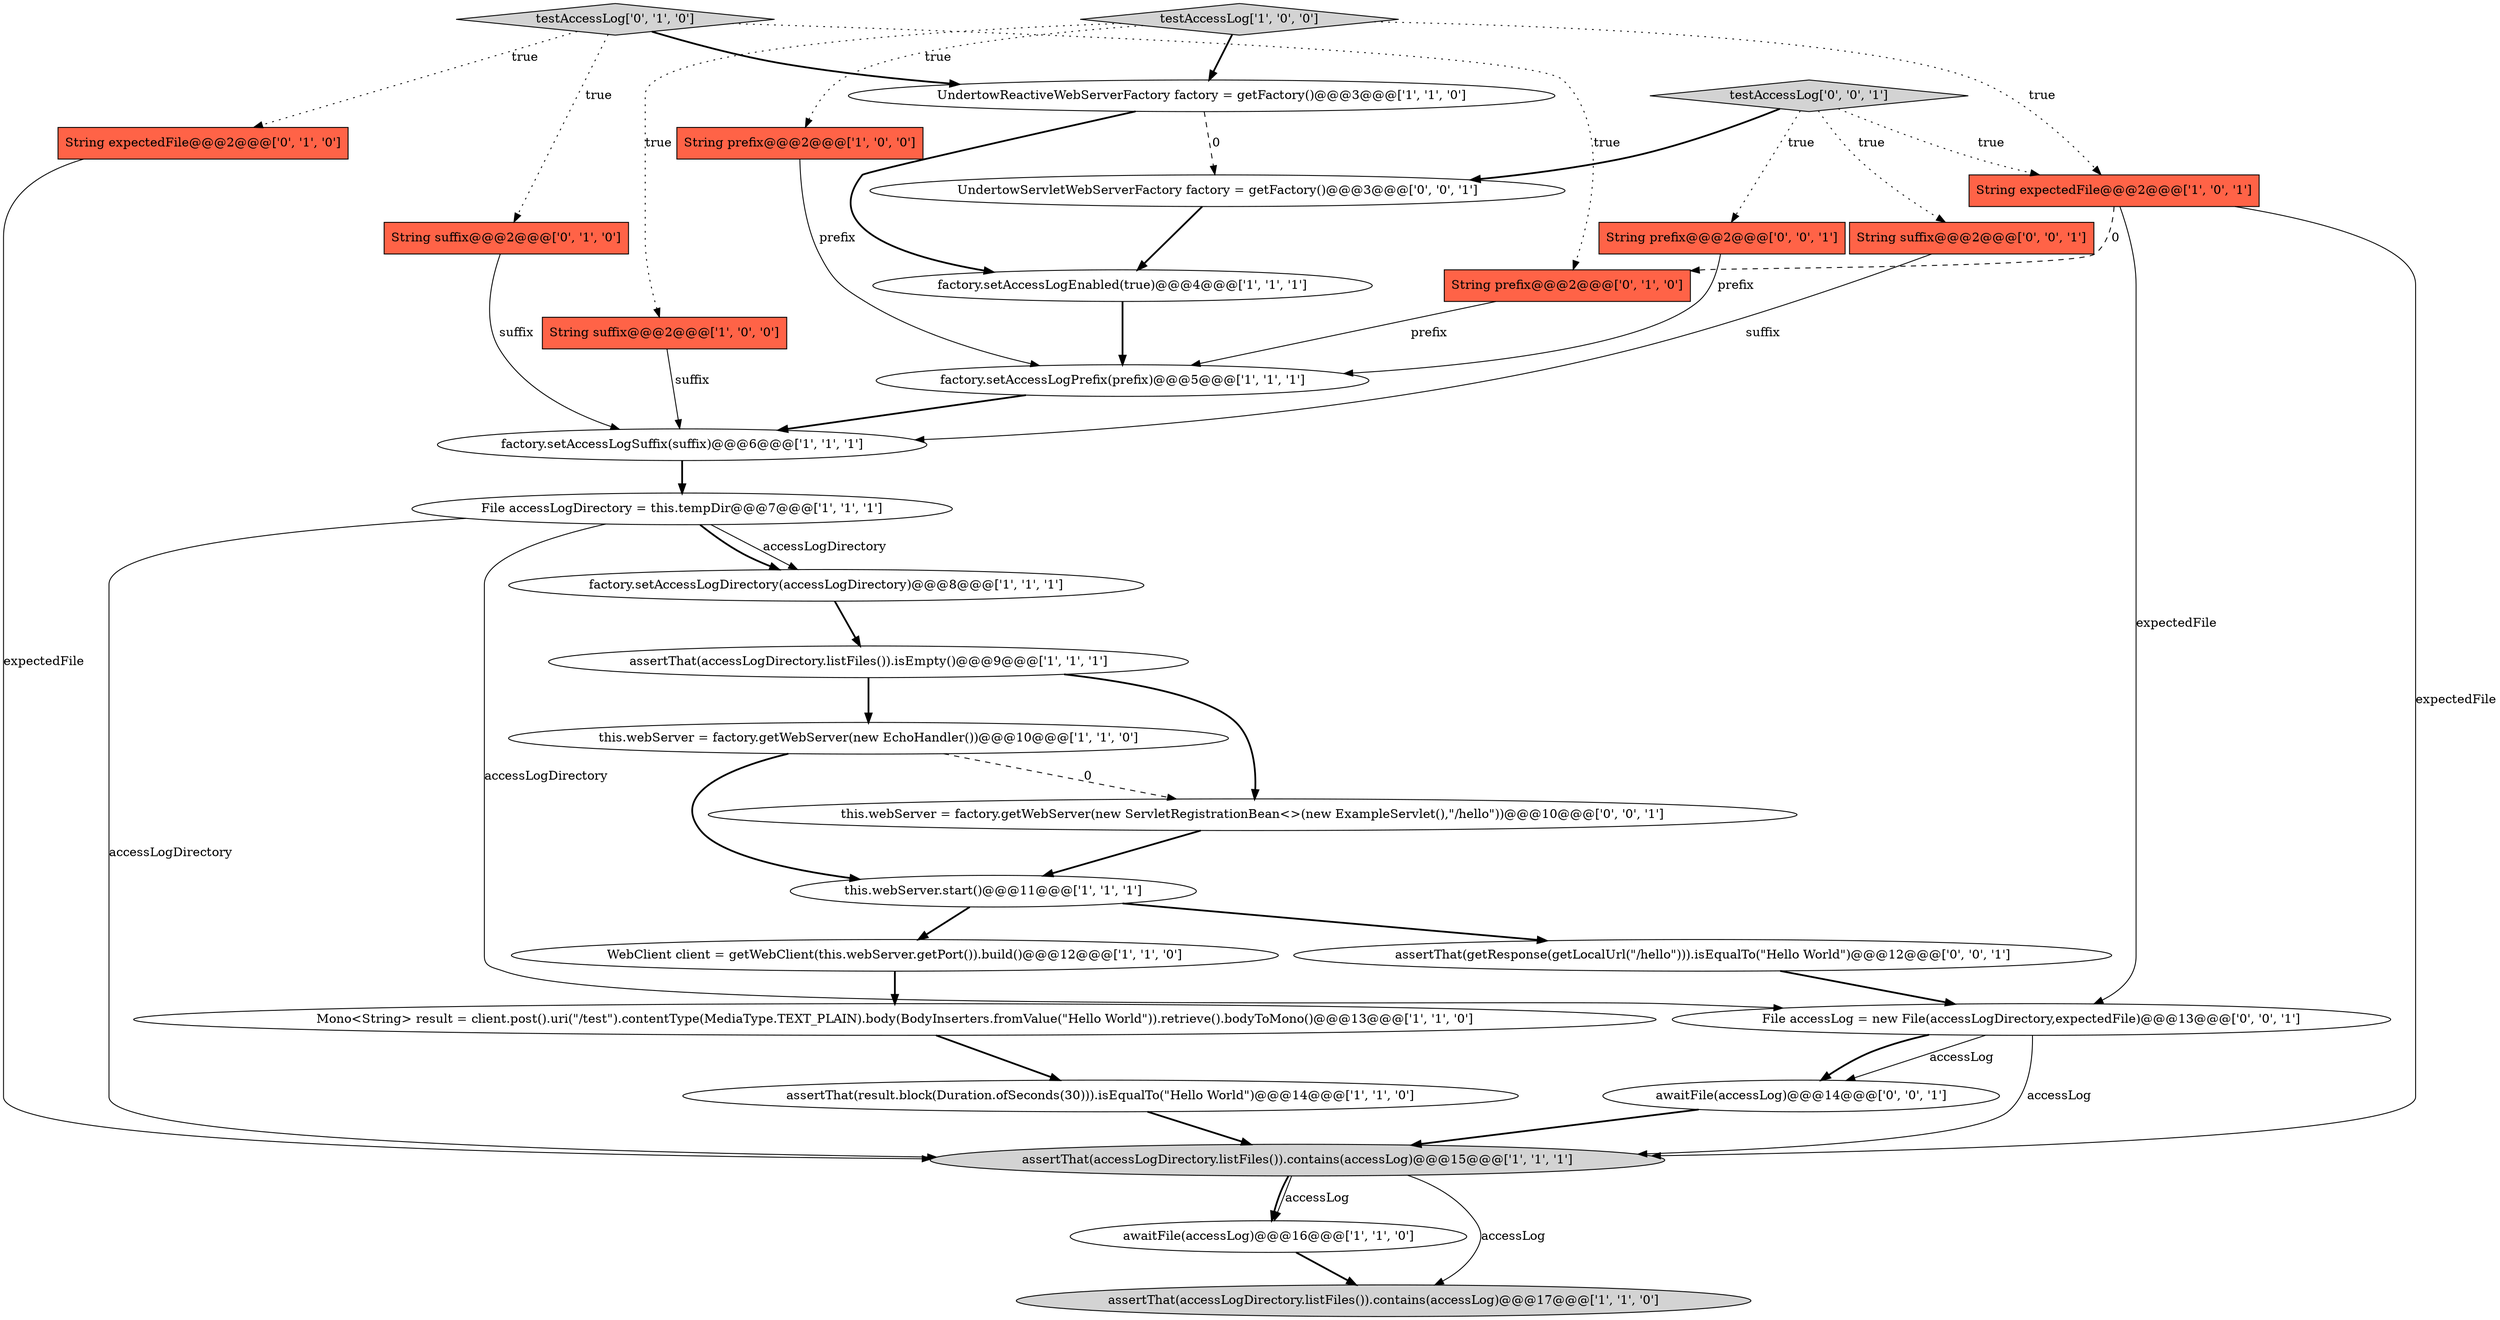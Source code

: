 digraph {
12 [style = filled, label = "factory.setAccessLogPrefix(prefix)@@@5@@@['1', '1', '1']", fillcolor = white, shape = ellipse image = "AAA0AAABBB1BBB"];
8 [style = filled, label = "String prefix@@@2@@@['1', '0', '0']", fillcolor = tomato, shape = box image = "AAA0AAABBB1BBB"];
9 [style = filled, label = "factory.setAccessLogEnabled(true)@@@4@@@['1', '1', '1']", fillcolor = white, shape = ellipse image = "AAA0AAABBB1BBB"];
19 [style = filled, label = "String expectedFile@@@2@@@['0', '1', '0']", fillcolor = tomato, shape = box image = "AAA0AAABBB2BBB"];
14 [style = filled, label = "String expectedFile@@@2@@@['1', '0', '1']", fillcolor = tomato, shape = box image = "AAA0AAABBB1BBB"];
13 [style = filled, label = "WebClient client = getWebClient(this.webServer.getPort()).build()@@@12@@@['1', '1', '0']", fillcolor = white, shape = ellipse image = "AAA0AAABBB1BBB"];
23 [style = filled, label = "String suffix@@@2@@@['0', '0', '1']", fillcolor = tomato, shape = box image = "AAA0AAABBB3BBB"];
26 [style = filled, label = "testAccessLog['0', '0', '1']", fillcolor = lightgray, shape = diamond image = "AAA0AAABBB3BBB"];
18 [style = filled, label = "awaitFile(accessLog)@@@16@@@['1', '1', '0']", fillcolor = white, shape = ellipse image = "AAA0AAABBB1BBB"];
0 [style = filled, label = "this.webServer.start()@@@11@@@['1', '1', '1']", fillcolor = white, shape = ellipse image = "AAA0AAABBB1BBB"];
30 [style = filled, label = "awaitFile(accessLog)@@@14@@@['0', '0', '1']", fillcolor = white, shape = ellipse image = "AAA0AAABBB3BBB"];
21 [style = filled, label = "String suffix@@@2@@@['0', '1', '0']", fillcolor = tomato, shape = box image = "AAA0AAABBB2BBB"];
20 [style = filled, label = "testAccessLog['0', '1', '0']", fillcolor = lightgray, shape = diamond image = "AAA0AAABBB2BBB"];
2 [style = filled, label = "String suffix@@@2@@@['1', '0', '0']", fillcolor = tomato, shape = box image = "AAA0AAABBB1BBB"];
7 [style = filled, label = "testAccessLog['1', '0', '0']", fillcolor = lightgray, shape = diamond image = "AAA0AAABBB1BBB"];
24 [style = filled, label = "File accessLog = new File(accessLogDirectory,expectedFile)@@@13@@@['0', '0', '1']", fillcolor = white, shape = ellipse image = "AAA0AAABBB3BBB"];
22 [style = filled, label = "String prefix@@@2@@@['0', '1', '0']", fillcolor = tomato, shape = box image = "AAA1AAABBB2BBB"];
6 [style = filled, label = "Mono<String> result = client.post().uri(\"/test\").contentType(MediaType.TEXT_PLAIN).body(BodyInserters.fromValue(\"Hello World\")).retrieve().bodyToMono()@@@13@@@['1', '1', '0']", fillcolor = white, shape = ellipse image = "AAA0AAABBB1BBB"];
3 [style = filled, label = "UndertowReactiveWebServerFactory factory = getFactory()@@@3@@@['1', '1', '0']", fillcolor = white, shape = ellipse image = "AAA0AAABBB1BBB"];
27 [style = filled, label = "assertThat(getResponse(getLocalUrl(\"/hello\"))).isEqualTo(\"Hello World\")@@@12@@@['0', '0', '1']", fillcolor = white, shape = ellipse image = "AAA0AAABBB3BBB"];
10 [style = filled, label = "factory.setAccessLogDirectory(accessLogDirectory)@@@8@@@['1', '1', '1']", fillcolor = white, shape = ellipse image = "AAA0AAABBB1BBB"];
28 [style = filled, label = "String prefix@@@2@@@['0', '0', '1']", fillcolor = tomato, shape = box image = "AAA0AAABBB3BBB"];
25 [style = filled, label = "this.webServer = factory.getWebServer(new ServletRegistrationBean<>(new ExampleServlet(),\"/hello\"))@@@10@@@['0', '0', '1']", fillcolor = white, shape = ellipse image = "AAA0AAABBB3BBB"];
4 [style = filled, label = "this.webServer = factory.getWebServer(new EchoHandler())@@@10@@@['1', '1', '0']", fillcolor = white, shape = ellipse image = "AAA0AAABBB1BBB"];
15 [style = filled, label = "File accessLogDirectory = this.tempDir@@@7@@@['1', '1', '1']", fillcolor = white, shape = ellipse image = "AAA0AAABBB1BBB"];
17 [style = filled, label = "factory.setAccessLogSuffix(suffix)@@@6@@@['1', '1', '1']", fillcolor = white, shape = ellipse image = "AAA0AAABBB1BBB"];
16 [style = filled, label = "assertThat(accessLogDirectory.listFiles()).isEmpty()@@@9@@@['1', '1', '1']", fillcolor = white, shape = ellipse image = "AAA0AAABBB1BBB"];
1 [style = filled, label = "assertThat(result.block(Duration.ofSeconds(30))).isEqualTo(\"Hello World\")@@@14@@@['1', '1', '0']", fillcolor = white, shape = ellipse image = "AAA0AAABBB1BBB"];
11 [style = filled, label = "assertThat(accessLogDirectory.listFiles()).contains(accessLog)@@@15@@@['1', '1', '1']", fillcolor = lightgray, shape = ellipse image = "AAA0AAABBB1BBB"];
29 [style = filled, label = "UndertowServletWebServerFactory factory = getFactory()@@@3@@@['0', '0', '1']", fillcolor = white, shape = ellipse image = "AAA0AAABBB3BBB"];
5 [style = filled, label = "assertThat(accessLogDirectory.listFiles()).contains(accessLog)@@@17@@@['1', '1', '0']", fillcolor = lightgray, shape = ellipse image = "AAA0AAABBB1BBB"];
10->16 [style = bold, label=""];
29->9 [style = bold, label=""];
7->2 [style = dotted, label="true"];
20->3 [style = bold, label=""];
2->17 [style = solid, label="suffix"];
26->28 [style = dotted, label="true"];
16->4 [style = bold, label=""];
20->21 [style = dotted, label="true"];
14->24 [style = solid, label="expectedFile"];
16->25 [style = bold, label=""];
3->29 [style = dashed, label="0"];
7->8 [style = dotted, label="true"];
18->5 [style = bold, label=""];
13->6 [style = bold, label=""];
15->10 [style = solid, label="accessLogDirectory"];
14->11 [style = solid, label="expectedFile"];
30->11 [style = bold, label=""];
11->18 [style = bold, label=""];
19->11 [style = solid, label="expectedFile"];
24->30 [style = bold, label=""];
0->13 [style = bold, label=""];
4->25 [style = dashed, label="0"];
26->23 [style = dotted, label="true"];
11->18 [style = solid, label="accessLog"];
1->11 [style = bold, label=""];
7->3 [style = bold, label=""];
0->27 [style = bold, label=""];
27->24 [style = bold, label=""];
12->17 [style = bold, label=""];
11->5 [style = solid, label="accessLog"];
22->12 [style = solid, label="prefix"];
26->14 [style = dotted, label="true"];
17->15 [style = bold, label=""];
7->14 [style = dotted, label="true"];
3->9 [style = bold, label=""];
20->22 [style = dotted, label="true"];
14->22 [style = dashed, label="0"];
15->24 [style = solid, label="accessLogDirectory"];
23->17 [style = solid, label="suffix"];
25->0 [style = bold, label=""];
24->30 [style = solid, label="accessLog"];
24->11 [style = solid, label="accessLog"];
20->19 [style = dotted, label="true"];
15->11 [style = solid, label="accessLogDirectory"];
28->12 [style = solid, label="prefix"];
6->1 [style = bold, label=""];
15->10 [style = bold, label=""];
26->29 [style = bold, label=""];
8->12 [style = solid, label="prefix"];
21->17 [style = solid, label="suffix"];
4->0 [style = bold, label=""];
9->12 [style = bold, label=""];
}
